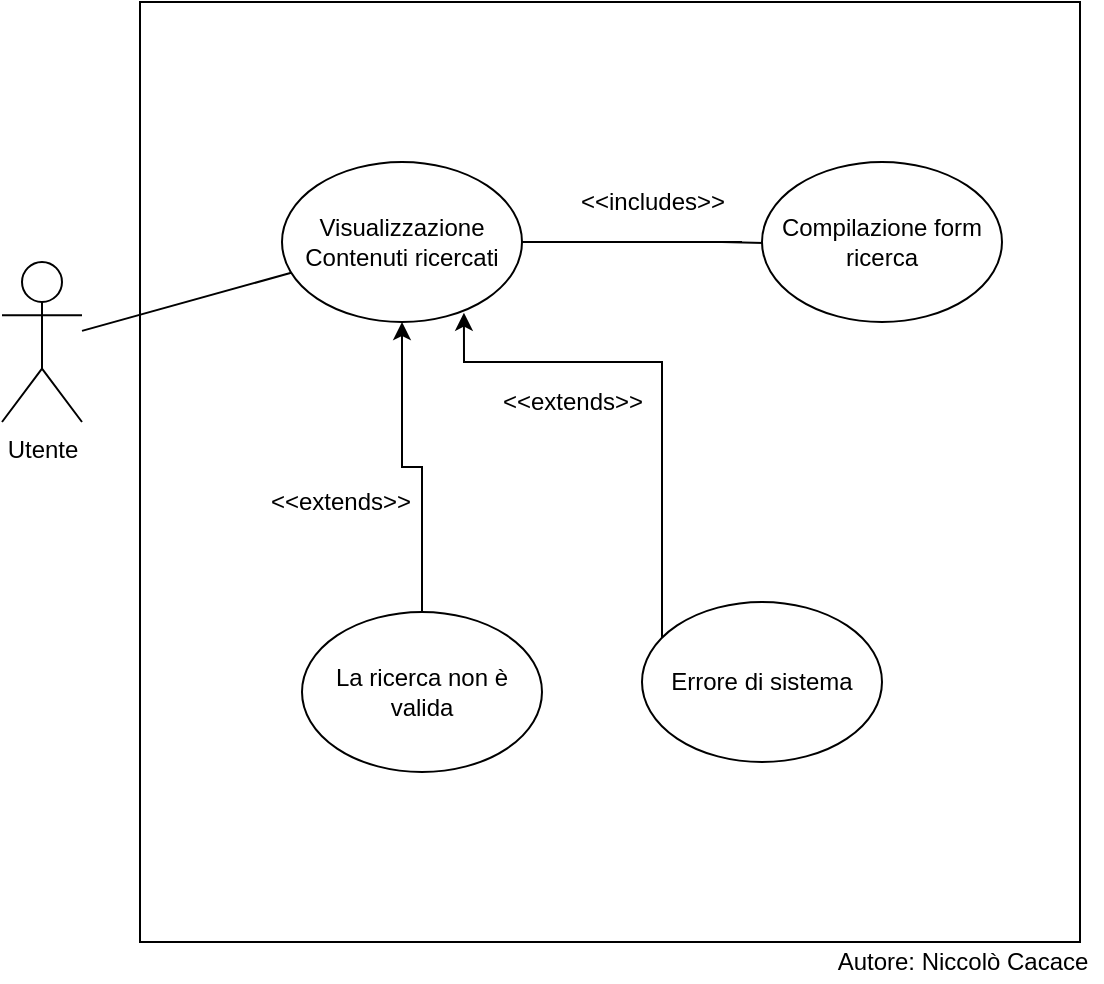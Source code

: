 <mxfile version="16.5.6" type="device"><diagram id="C5RBs43oDa-KdzZeNtuy" name="Page-1"><mxGraphModel dx="1278" dy="564" grid="1" gridSize="10" guides="1" tooltips="1" connect="1" arrows="1" fold="1" page="1" pageScale="1" pageWidth="827" pageHeight="1169" math="0" shadow="0"><root><mxCell id="WIyWlLk6GJQsqaUBKTNV-0"/><mxCell id="WIyWlLk6GJQsqaUBKTNV-1" parent="WIyWlLk6GJQsqaUBKTNV-0"/><mxCell id="Jlw5kEJTgyvi0HfGAWuH-0" value="" style="whiteSpace=wrap;html=1;aspect=fixed;" parent="WIyWlLk6GJQsqaUBKTNV-1" vertex="1"><mxGeometry x="179" y="200" width="470" height="470" as="geometry"/></mxCell><mxCell id="3iNjdxz6NmIYlLGLPsqI-0" value="Utente" style="shape=umlActor;verticalLabelPosition=bottom;verticalAlign=top;html=1;outlineConnect=0;" parent="WIyWlLk6GJQsqaUBKTNV-1" vertex="1"><mxGeometry x="110" y="330" width="40" height="80" as="geometry"/></mxCell><mxCell id="3iNjdxz6NmIYlLGLPsqI-7" value="" style="edgeStyle=orthogonalEdgeStyle;rounded=0;orthogonalLoop=1;jettySize=auto;html=1;startArrow=none;" parent="WIyWlLk6GJQsqaUBKTNV-1" target="3iNjdxz6NmIYlLGLPsqI-3" edge="1"><mxGeometry relative="1" as="geometry"><mxPoint x="470" y="320" as="sourcePoint"/></mxGeometry></mxCell><mxCell id="3iNjdxz6NmIYlLGLPsqI-2" value="Visualizzazione Contenuti ricercati" style="ellipse;whiteSpace=wrap;html=1;" parent="WIyWlLk6GJQsqaUBKTNV-1" vertex="1"><mxGeometry x="250" y="280" width="120" height="80" as="geometry"/></mxCell><mxCell id="3iNjdxz6NmIYlLGLPsqI-3" value="Compilazione form ricerca" style="ellipse;whiteSpace=wrap;html=1;" parent="WIyWlLk6GJQsqaUBKTNV-1" vertex="1"><mxGeometry x="490" y="280" width="120" height="80" as="geometry"/></mxCell><mxCell id="3iNjdxz6NmIYlLGLPsqI-13" value="" style="edgeStyle=orthogonalEdgeStyle;rounded=0;orthogonalLoop=1;jettySize=auto;html=1;" parent="WIyWlLk6GJQsqaUBKTNV-1" source="3iNjdxz6NmIYlLGLPsqI-9" target="3iNjdxz6NmIYlLGLPsqI-2" edge="1"><mxGeometry relative="1" as="geometry"/></mxCell><mxCell id="3iNjdxz6NmIYlLGLPsqI-9" value="La ricerca non è valida" style="ellipse;whiteSpace=wrap;html=1;" parent="WIyWlLk6GJQsqaUBKTNV-1" vertex="1"><mxGeometry x="260" y="505" width="120" height="80" as="geometry"/></mxCell><mxCell id="Jlw5kEJTgyvi0HfGAWuH-1" style="edgeStyle=orthogonalEdgeStyle;rounded=0;orthogonalLoop=1;jettySize=auto;html=1;entryX=0.758;entryY=0.942;entryDx=0;entryDy=0;entryPerimeter=0;" parent="WIyWlLk6GJQsqaUBKTNV-1" source="3iNjdxz6NmIYlLGLPsqI-11" target="3iNjdxz6NmIYlLGLPsqI-2" edge="1"><mxGeometry relative="1" as="geometry"><Array as="points"><mxPoint x="440" y="380"/><mxPoint x="341" y="380"/></Array></mxGeometry></mxCell><mxCell id="3iNjdxz6NmIYlLGLPsqI-11" value="Errore di sistema" style="ellipse;whiteSpace=wrap;html=1;" parent="WIyWlLk6GJQsqaUBKTNV-1" vertex="1"><mxGeometry x="430" y="500" width="120" height="80" as="geometry"/></mxCell><mxCell id="3iNjdxz6NmIYlLGLPsqI-14" value="" style="edgeStyle=orthogonalEdgeStyle;rounded=0;orthogonalLoop=1;jettySize=auto;html=1;endArrow=none;" parent="WIyWlLk6GJQsqaUBKTNV-1" source="3iNjdxz6NmIYlLGLPsqI-2" edge="1"><mxGeometry relative="1" as="geometry"><mxPoint x="370" y="320" as="sourcePoint"/><mxPoint x="480" y="320" as="targetPoint"/></mxGeometry></mxCell><mxCell id="3iNjdxz6NmIYlLGLPsqI-15" value="&amp;lt;&amp;lt;includes&amp;gt;&amp;gt;" style="text;html=1;resizable=0;autosize=1;align=center;verticalAlign=middle;points=[];fillColor=none;strokeColor=none;rounded=0;" parent="WIyWlLk6GJQsqaUBKTNV-1" vertex="1"><mxGeometry x="390" y="290" width="90" height="20" as="geometry"/></mxCell><mxCell id="3iNjdxz6NmIYlLGLPsqI-16" value="&amp;lt;&amp;lt;extends&amp;gt;&amp;gt;" style="text;html=1;resizable=0;autosize=1;align=center;verticalAlign=middle;points=[];fillColor=none;strokeColor=none;rounded=0;" parent="WIyWlLk6GJQsqaUBKTNV-1" vertex="1"><mxGeometry x="350" y="390" width="90" height="20" as="geometry"/></mxCell><mxCell id="3iNjdxz6NmIYlLGLPsqI-17" value="&amp;lt;&amp;lt;extends&amp;gt;&amp;gt;" style="text;html=1;resizable=0;autosize=1;align=center;verticalAlign=middle;points=[];fillColor=none;strokeColor=none;rounded=0;" parent="WIyWlLk6GJQsqaUBKTNV-1" vertex="1"><mxGeometry x="234" y="440" width="90" height="20" as="geometry"/></mxCell><mxCell id="3iNjdxz6NmIYlLGLPsqI-19" value="" style="endArrow=none;html=1;rounded=0;" parent="WIyWlLk6GJQsqaUBKTNV-1" source="3iNjdxz6NmIYlLGLPsqI-0" target="3iNjdxz6NmIYlLGLPsqI-2" edge="1"><mxGeometry width="50" height="50" relative="1" as="geometry"><mxPoint x="160" y="360" as="sourcePoint"/><mxPoint x="210" y="310" as="targetPoint"/></mxGeometry></mxCell><mxCell id="KrMlpcxNu-dQhXvTgQpg-0" value="Autore: Niccolò Cacace" style="text;html=1;align=center;verticalAlign=middle;resizable=0;points=[];autosize=1;strokeColor=none;fillColor=none;" vertex="1" parent="WIyWlLk6GJQsqaUBKTNV-1"><mxGeometry x="520" y="670" width="140" height="20" as="geometry"/></mxCell></root></mxGraphModel></diagram></mxfile>